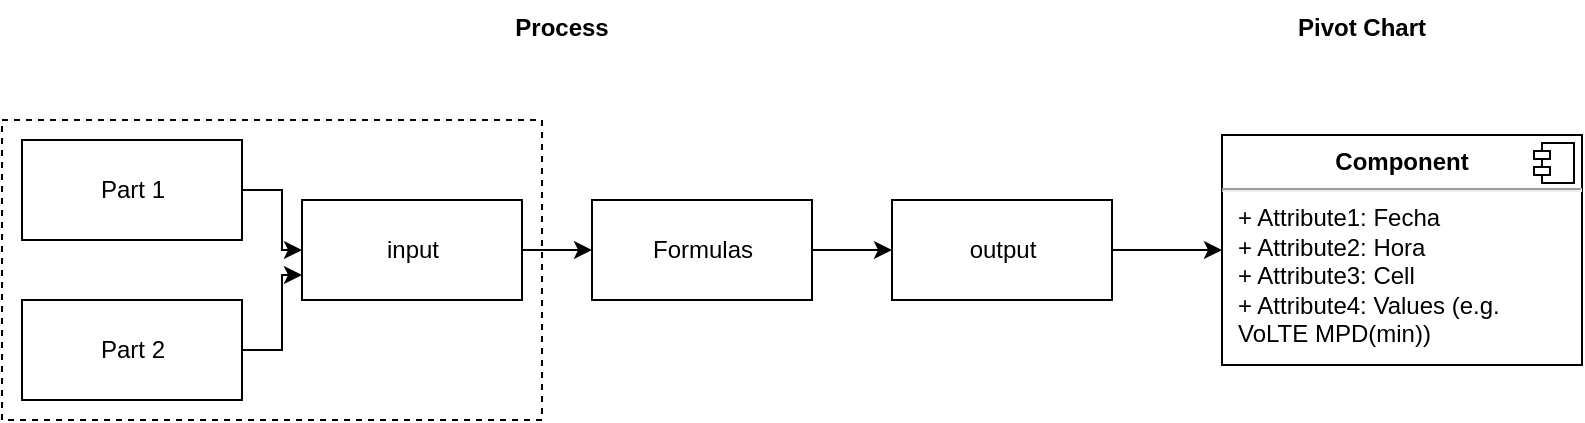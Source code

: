 <mxfile version="13.7.6" type="github">
  <diagram id="cE2BqC8eJBNHnuxgr5oR" name="Page-1">
    <mxGraphModel dx="1077" dy="607" grid="1" gridSize="10" guides="1" tooltips="1" connect="1" arrows="1" fold="1" page="1" pageScale="1" pageWidth="850" pageHeight="1100" math="0" shadow="0">
      <root>
        <mxCell id="0" />
        <mxCell id="1" parent="0" />
        <mxCell id="zFzWclR1OpU2Bsfj1mEi-15" value="" style="rounded=0;whiteSpace=wrap;html=1;fillColor=none;dashed=1;" vertex="1" parent="1">
          <mxGeometry x="20" y="180" width="270" height="150" as="geometry" />
        </mxCell>
        <mxCell id="zFzWclR1OpU2Bsfj1mEi-4" style="edgeStyle=orthogonalEdgeStyle;rounded=0;orthogonalLoop=1;jettySize=auto;html=1;exitX=1;exitY=0.5;exitDx=0;exitDy=0;" edge="1" parent="1" source="zFzWclR1OpU2Bsfj1mEi-1" target="zFzWclR1OpU2Bsfj1mEi-3">
          <mxGeometry relative="1" as="geometry" />
        </mxCell>
        <mxCell id="zFzWclR1OpU2Bsfj1mEi-1" value="Part 1" style="html=1;" vertex="1" parent="1">
          <mxGeometry x="30" y="190" width="110" height="50" as="geometry" />
        </mxCell>
        <mxCell id="zFzWclR1OpU2Bsfj1mEi-5" style="edgeStyle=orthogonalEdgeStyle;rounded=0;orthogonalLoop=1;jettySize=auto;html=1;exitX=1;exitY=0.5;exitDx=0;exitDy=0;entryX=0;entryY=0.75;entryDx=0;entryDy=0;" edge="1" parent="1" source="zFzWclR1OpU2Bsfj1mEi-2" target="zFzWclR1OpU2Bsfj1mEi-3">
          <mxGeometry relative="1" as="geometry" />
        </mxCell>
        <mxCell id="zFzWclR1OpU2Bsfj1mEi-2" value="Part 2" style="html=1;" vertex="1" parent="1">
          <mxGeometry x="30" y="270" width="110" height="50" as="geometry" />
        </mxCell>
        <mxCell id="zFzWclR1OpU2Bsfj1mEi-7" style="edgeStyle=orthogonalEdgeStyle;rounded=0;orthogonalLoop=1;jettySize=auto;html=1;exitX=1;exitY=0.5;exitDx=0;exitDy=0;entryX=0;entryY=0.5;entryDx=0;entryDy=0;" edge="1" parent="1" source="zFzWclR1OpU2Bsfj1mEi-3" target="zFzWclR1OpU2Bsfj1mEi-6">
          <mxGeometry relative="1" as="geometry" />
        </mxCell>
        <mxCell id="zFzWclR1OpU2Bsfj1mEi-3" value="input" style="html=1;" vertex="1" parent="1">
          <mxGeometry x="170" y="220" width="110" height="50" as="geometry" />
        </mxCell>
        <mxCell id="zFzWclR1OpU2Bsfj1mEi-12" style="edgeStyle=orthogonalEdgeStyle;rounded=0;orthogonalLoop=1;jettySize=auto;html=1;exitX=1;exitY=0.5;exitDx=0;exitDy=0;" edge="1" parent="1" source="zFzWclR1OpU2Bsfj1mEi-6" target="zFzWclR1OpU2Bsfj1mEi-16">
          <mxGeometry relative="1" as="geometry">
            <mxPoint x="480" y="245" as="targetPoint" />
          </mxGeometry>
        </mxCell>
        <mxCell id="zFzWclR1OpU2Bsfj1mEi-6" value="Formulas" style="html=1;" vertex="1" parent="1">
          <mxGeometry x="315" y="220" width="110" height="50" as="geometry" />
        </mxCell>
        <mxCell id="zFzWclR1OpU2Bsfj1mEi-13" value="Pivot Chart" style="text;align=center;fontStyle=1;verticalAlign=middle;spacingLeft=3;spacingRight=3;strokeColor=none;rotatable=0;points=[[0,0.5],[1,0.5]];portConstraint=eastwest;" vertex="1" parent="1">
          <mxGeometry x="660" y="120" width="80" height="26" as="geometry" />
        </mxCell>
        <mxCell id="zFzWclR1OpU2Bsfj1mEi-14" value="Process" style="text;align=center;fontStyle=1;verticalAlign=middle;spacingLeft=3;spacingRight=3;strokeColor=none;rotatable=0;points=[[0,0.5],[1,0.5]];portConstraint=eastwest;" vertex="1" parent="1">
          <mxGeometry x="260" y="120" width="80" height="26" as="geometry" />
        </mxCell>
        <mxCell id="zFzWclR1OpU2Bsfj1mEi-19" style="edgeStyle=orthogonalEdgeStyle;rounded=0;orthogonalLoop=1;jettySize=auto;html=1;exitX=1;exitY=0.5;exitDx=0;exitDy=0;entryX=0;entryY=0.5;entryDx=0;entryDy=0;" edge="1" parent="1" source="zFzWclR1OpU2Bsfj1mEi-16" target="zFzWclR1OpU2Bsfj1mEi-17">
          <mxGeometry relative="1" as="geometry" />
        </mxCell>
        <mxCell id="zFzWclR1OpU2Bsfj1mEi-16" value="output" style="html=1;" vertex="1" parent="1">
          <mxGeometry x="465" y="220" width="110" height="50" as="geometry" />
        </mxCell>
        <mxCell id="zFzWclR1OpU2Bsfj1mEi-17" value="&lt;p style=&quot;margin: 0px ; margin-top: 6px ; text-align: center&quot;&gt;&lt;b&gt;Component&lt;/b&gt;&lt;/p&gt;&lt;hr&gt;&lt;p style=&quot;margin: 0px ; margin-left: 8px&quot;&gt;+ Attribute1: Fecha&lt;br&gt;+ Attribute2: Hora&lt;/p&gt;&lt;p style=&quot;margin: 0px ; margin-left: 8px&quot;&gt;+ Attribute3: Cell&lt;/p&gt;&lt;p style=&quot;margin: 0px ; margin-left: 8px&quot;&gt;+ Attribute4: Values (e.g. &lt;br&gt;&lt;/p&gt;&lt;p style=&quot;margin: 0px ; margin-left: 8px&quot;&gt;VoLTE MPD(min))&lt;/p&gt;&lt;p style=&quot;margin: 0px ; margin-left: 8px&quot;&gt;&lt;br&gt;&lt;/p&gt;" style="align=left;overflow=fill;html=1;dropTarget=0;" vertex="1" parent="1">
          <mxGeometry x="630" y="187.5" width="180" height="115" as="geometry" />
        </mxCell>
        <mxCell id="zFzWclR1OpU2Bsfj1mEi-18" value="" style="shape=component;jettyWidth=8;jettyHeight=4;" vertex="1" parent="zFzWclR1OpU2Bsfj1mEi-17">
          <mxGeometry x="1" width="20" height="20" relative="1" as="geometry">
            <mxPoint x="-24" y="4" as="offset" />
          </mxGeometry>
        </mxCell>
      </root>
    </mxGraphModel>
  </diagram>
</mxfile>
